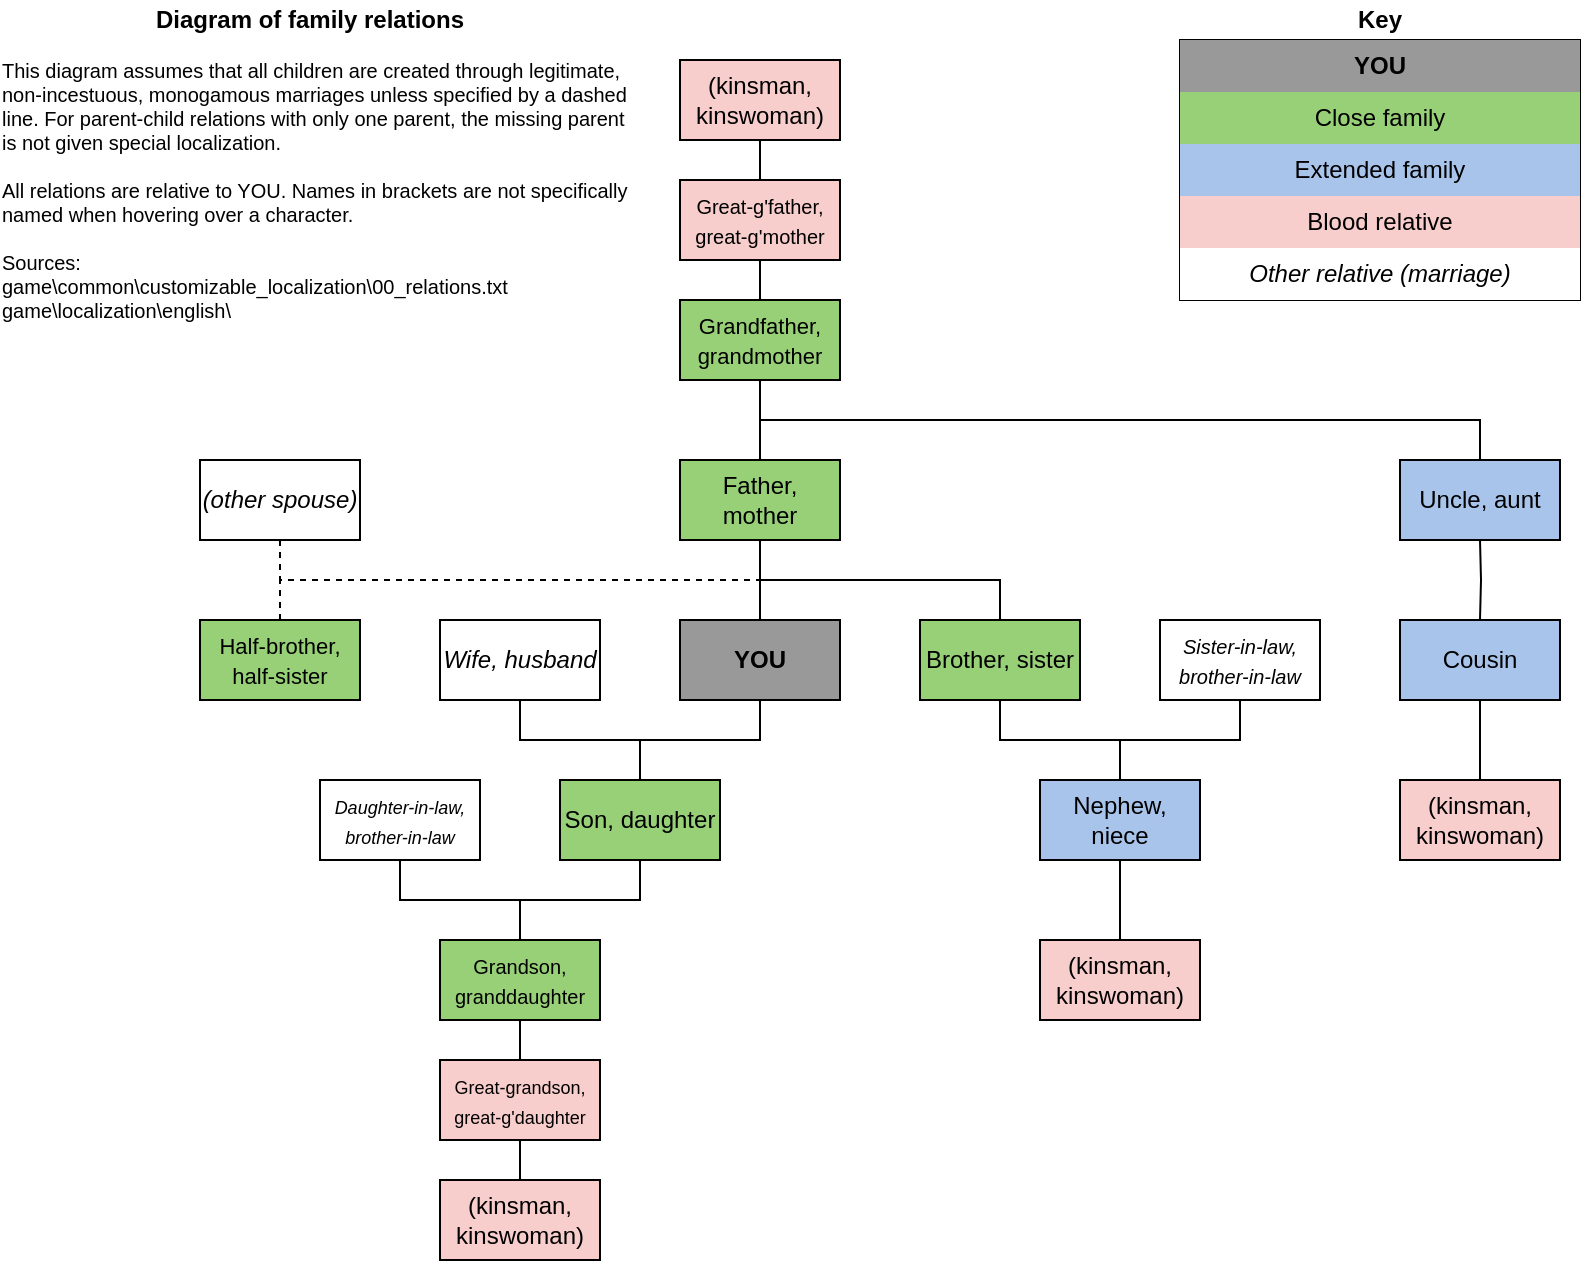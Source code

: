 <mxfile version="13.8.0" type="device"><diagram id="7V_d6fHq0QXNVy2wRsnM" name="Page-1"><mxGraphModel dx="1422" dy="761" grid="1" gridSize="10" guides="1" tooltips="1" connect="1" arrows="1" fold="1" page="1" pageScale="1" pageWidth="827" pageHeight="1169" math="0" shadow="0"><root><mxCell id="0"/><mxCell id="1" parent="0"/><mxCell id="JIgSiyLRq1NCs8Vtjxz2-1" value="YOU" style="rounded=0;whiteSpace=wrap;html=1;fontStyle=1;fillColor=#999999;" parent="1" vertex="1"><mxGeometry x="360" y="320" width="80" height="40" as="geometry"/></mxCell><mxCell id="PnNdd4PuKevBTMux_njv-1" value="Father, mother" style="rounded=0;whiteSpace=wrap;html=1;fillColor=#97D077;" vertex="1" parent="1"><mxGeometry x="360" y="240" width="80" height="40" as="geometry"/></mxCell><mxCell id="PnNdd4PuKevBTMux_njv-3" value="Son, daughter" style="rounded=0;whiteSpace=wrap;html=1;fillColor=#97D077;" vertex="1" parent="1"><mxGeometry x="300" y="400" width="80" height="40" as="geometry"/></mxCell><mxCell id="PnNdd4PuKevBTMux_njv-5" value="&lt;font style=&quot;font-size: 10px&quot;&gt;Grandson, granddaughter&lt;/font&gt;" style="rounded=0;whiteSpace=wrap;html=1;fillColor=#97D077;" vertex="1" parent="1"><mxGeometry x="240" y="480" width="80" height="40" as="geometry"/></mxCell><mxCell id="PnNdd4PuKevBTMux_njv-9" value="Wife, husband" style="rounded=0;whiteSpace=wrap;html=1;fontStyle=2" vertex="1" parent="1"><mxGeometry x="240" y="320" width="80" height="40" as="geometry"/></mxCell><mxCell id="PnNdd4PuKevBTMux_njv-19" value="" style="endArrow=none;html=1;strokeColor=#000000;entryX=0.5;entryY=1;entryDx=0;entryDy=0;exitX=0.5;exitY=0;exitDx=0;exitDy=0;edgeStyle=orthogonalEdgeStyle;rounded=0;" edge="1" parent="1" source="PnNdd4PuKevBTMux_njv-3" target="JIgSiyLRq1NCs8Vtjxz2-1"><mxGeometry width="50" height="50" relative="1" as="geometry"><mxPoint x="420" y="390" as="sourcePoint"/><mxPoint x="310" y="420" as="targetPoint"/></mxGeometry></mxCell><mxCell id="PnNdd4PuKevBTMux_njv-20" value="" style="endArrow=none;html=1;strokeColor=#000000;entryX=0.5;entryY=1;entryDx=0;entryDy=0;exitX=0.5;exitY=0;exitDx=0;exitDy=0;edgeStyle=orthogonalEdgeStyle;rounded=0;" edge="1" parent="1" source="PnNdd4PuKevBTMux_njv-3" target="PnNdd4PuKevBTMux_njv-9"><mxGeometry width="50" height="50" relative="1" as="geometry"><mxPoint x="350" y="410" as="sourcePoint"/><mxPoint x="410" y="370" as="targetPoint"/></mxGeometry></mxCell><mxCell id="PnNdd4PuKevBTMux_njv-23" value="&lt;font style=&quot;font-size: 9px&quot;&gt;Daughter-in-law, brother-in-law&lt;/font&gt;" style="rounded=0;whiteSpace=wrap;html=1;fontStyle=2" vertex="1" parent="1"><mxGeometry x="180" y="400" width="80" height="40" as="geometry"/></mxCell><mxCell id="PnNdd4PuKevBTMux_njv-24" value="" style="endArrow=none;html=1;strokeColor=#000000;entryX=0.5;entryY=1;entryDx=0;entryDy=0;exitX=0.5;exitY=0;exitDx=0;exitDy=0;edgeStyle=orthogonalEdgeStyle;rounded=0;" edge="1" parent="1" source="PnNdd4PuKevBTMux_njv-5" target="PnNdd4PuKevBTMux_njv-23"><mxGeometry width="50" height="50" relative="1" as="geometry"><mxPoint x="350.0" y="410" as="sourcePoint"/><mxPoint x="310.0" y="370" as="targetPoint"/></mxGeometry></mxCell><mxCell id="PnNdd4PuKevBTMux_njv-25" value="" style="endArrow=none;html=1;strokeColor=#000000;entryX=0.5;entryY=1;entryDx=0;entryDy=0;edgeStyle=orthogonalEdgeStyle;rounded=0;exitX=0.5;exitY=0;exitDx=0;exitDy=0;" edge="1" parent="1" source="PnNdd4PuKevBTMux_njv-5" target="PnNdd4PuKevBTMux_njv-3"><mxGeometry width="50" height="50" relative="1" as="geometry"><mxPoint x="290" y="460" as="sourcePoint"/><mxPoint x="230" y="450" as="targetPoint"/></mxGeometry></mxCell><mxCell id="PnNdd4PuKevBTMux_njv-26" value="" style="endArrow=none;html=1;strokeColor=#000000;edgeStyle=orthogonalEdgeStyle;rounded=0;entryX=0.5;entryY=1;entryDx=0;entryDy=0;exitX=0.5;exitY=0;exitDx=0;exitDy=0;" edge="1" parent="1" source="JIgSiyLRq1NCs8Vtjxz2-1" target="PnNdd4PuKevBTMux_njv-1"><mxGeometry width="50" height="50" relative="1" as="geometry"><mxPoint x="410" y="310" as="sourcePoint"/><mxPoint x="410" y="290" as="targetPoint"/></mxGeometry></mxCell><mxCell id="PnNdd4PuKevBTMux_njv-28" value="(other spouse)" style="rounded=0;whiteSpace=wrap;html=1;fontStyle=2" vertex="1" parent="1"><mxGeometry x="120" y="240" width="80" height="40" as="geometry"/></mxCell><mxCell id="PnNdd4PuKevBTMux_njv-29" value="" style="endArrow=none;html=1;strokeColor=#000000;entryX=0.5;entryY=1;entryDx=0;entryDy=0;exitX=0.5;exitY=1;exitDx=0;exitDy=0;edgeStyle=orthogonalEdgeStyle;rounded=0;dashed=1;" edge="1" parent="1" source="PnNdd4PuKevBTMux_njv-28" target="PnNdd4PuKevBTMux_njv-1"><mxGeometry width="50" height="50" relative="1" as="geometry"><mxPoint x="410" y="330" as="sourcePoint"/><mxPoint x="370" y="290" as="targetPoint"/><Array as="points"><mxPoint x="160" y="300"/><mxPoint x="400" y="300"/></Array></mxGeometry></mxCell><mxCell id="PnNdd4PuKevBTMux_njv-30" value="&lt;font style=&quot;font-size: 11px&quot;&gt;Half-brother, half-sister&lt;/font&gt;" style="rounded=0;whiteSpace=wrap;html=1;fillColor=#97D077;" vertex="1" parent="1"><mxGeometry x="120" y="320" width="80" height="40" as="geometry"/></mxCell><mxCell id="PnNdd4PuKevBTMux_njv-31" value="" style="endArrow=none;html=1;strokeColor=#000000;edgeStyle=orthogonalEdgeStyle;rounded=0;exitX=0.5;exitY=0;exitDx=0;exitDy=0;dashed=1;" edge="1" parent="1" source="PnNdd4PuKevBTMux_njv-30"><mxGeometry width="50" height="50" relative="1" as="geometry"><mxPoint x="140" y="310" as="sourcePoint"/><mxPoint x="160" y="300" as="targetPoint"/></mxGeometry></mxCell><mxCell id="PnNdd4PuKevBTMux_njv-33" value="&lt;font style=&quot;font-size: 9px&quot;&gt;Great-grandson, great-g'daughter&lt;br&gt;&lt;/font&gt;" style="rounded=0;whiteSpace=wrap;html=1;fillColor=#F8CECC;" vertex="1" parent="1"><mxGeometry x="240" y="540" width="80" height="40" as="geometry"/></mxCell><mxCell id="PnNdd4PuKevBTMux_njv-34" value="" style="endArrow=none;html=1;strokeColor=#000000;entryX=0.5;entryY=1;entryDx=0;entryDy=0;exitX=0.5;exitY=0;exitDx=0;exitDy=0;edgeStyle=orthogonalEdgeStyle;rounded=0;" edge="1" parent="1" source="PnNdd4PuKevBTMux_njv-33" target="PnNdd4PuKevBTMux_njv-5"><mxGeometry width="50" height="50" relative="1" as="geometry"><mxPoint x="290" y="490" as="sourcePoint"/><mxPoint x="230" y="450" as="targetPoint"/></mxGeometry></mxCell><mxCell id="PnNdd4PuKevBTMux_njv-95" value="" style="shape=table;html=1;whiteSpace=wrap;startSize=0;container=1;collapsible=0;childLayout=tableLayout;" vertex="1" parent="1"><mxGeometry x="610" y="30" width="200" height="130" as="geometry"/></mxCell><mxCell id="PnNdd4PuKevBTMux_njv-96" value="" style="shape=partialRectangle;html=1;whiteSpace=wrap;collapsible=0;dropTarget=0;pointerEvents=0;fillColor=none;top=0;left=0;bottom=0;right=0;points=[[0,0.5],[1,0.5]];portConstraint=eastwest;" vertex="1" parent="PnNdd4PuKevBTMux_njv-95"><mxGeometry width="200" height="26" as="geometry"/></mxCell><mxCell id="PnNdd4PuKevBTMux_njv-97" value="&lt;b&gt;YOU&lt;/b&gt;" style="shape=partialRectangle;html=1;whiteSpace=wrap;connectable=0;overflow=hidden;top=0;left=0;bottom=0;right=0;fillColor=#999999;" vertex="1" parent="PnNdd4PuKevBTMux_njv-96"><mxGeometry width="200" height="26" as="geometry"/></mxCell><mxCell id="PnNdd4PuKevBTMux_njv-98" value="" style="shape=partialRectangle;html=1;whiteSpace=wrap;collapsible=0;dropTarget=0;pointerEvents=0;fillColor=none;top=0;left=0;bottom=0;right=0;points=[[0,0.5],[1,0.5]];portConstraint=eastwest;" vertex="1" parent="PnNdd4PuKevBTMux_njv-95"><mxGeometry y="26" width="200" height="26" as="geometry"/></mxCell><mxCell id="PnNdd4PuKevBTMux_njv-99" value="Close family" style="shape=partialRectangle;html=1;whiteSpace=wrap;connectable=0;overflow=hidden;top=0;left=0;bottom=0;right=0;fillColor=#97D077;" vertex="1" parent="PnNdd4PuKevBTMux_njv-98"><mxGeometry width="200" height="26" as="geometry"/></mxCell><mxCell id="PnNdd4PuKevBTMux_njv-100" value="" style="shape=partialRectangle;html=1;whiteSpace=wrap;collapsible=0;dropTarget=0;pointerEvents=0;fillColor=none;top=0;left=0;bottom=0;right=0;points=[[0,0.5],[1,0.5]];portConstraint=eastwest;" vertex="1" parent="PnNdd4PuKevBTMux_njv-95"><mxGeometry y="52" width="200" height="26" as="geometry"/></mxCell><mxCell id="PnNdd4PuKevBTMux_njv-101" value="Extended family" style="shape=partialRectangle;html=1;whiteSpace=wrap;connectable=0;overflow=hidden;top=0;left=0;bottom=0;right=0;fillColor=#A9C4EB;" vertex="1" parent="PnNdd4PuKevBTMux_njv-100"><mxGeometry width="200" height="26" as="geometry"/></mxCell><mxCell id="PnNdd4PuKevBTMux_njv-102" value="" style="shape=partialRectangle;html=1;whiteSpace=wrap;collapsible=0;dropTarget=0;pointerEvents=0;fillColor=none;top=0;left=0;bottom=0;right=0;points=[[0,0.5],[1,0.5]];portConstraint=eastwest;" vertex="1" parent="PnNdd4PuKevBTMux_njv-95"><mxGeometry y="78" width="200" height="26" as="geometry"/></mxCell><mxCell id="PnNdd4PuKevBTMux_njv-103" value="Blood relative" style="shape=partialRectangle;html=1;whiteSpace=wrap;connectable=0;overflow=hidden;top=0;left=0;bottom=0;right=0;fillColor=#F8CECC;" vertex="1" parent="PnNdd4PuKevBTMux_njv-102"><mxGeometry width="200" height="26" as="geometry"/></mxCell><mxCell id="PnNdd4PuKevBTMux_njv-104" value="" style="shape=partialRectangle;html=1;whiteSpace=wrap;collapsible=0;dropTarget=0;pointerEvents=0;fillColor=none;top=0;left=0;bottom=0;right=0;points=[[0,0.5],[1,0.5]];portConstraint=eastwest;fontStyle=2" vertex="1" parent="PnNdd4PuKevBTMux_njv-95"><mxGeometry y="104" width="200" height="26" as="geometry"/></mxCell><mxCell id="PnNdd4PuKevBTMux_njv-105" value="&lt;i&gt;Other relative (marriage)&lt;/i&gt;" style="shape=partialRectangle;html=1;whiteSpace=wrap;connectable=0;overflow=hidden;top=0;left=0;bottom=0;right=0;" vertex="1" parent="PnNdd4PuKevBTMux_njv-104"><mxGeometry width="200" height="26" as="geometry"/></mxCell><mxCell id="PnNdd4PuKevBTMux_njv-37" value="&lt;font style=&quot;font-size: 12px&quot;&gt;(kinsman&lt;font style=&quot;font-size: 12px&quot;&gt;, kinswoman)&lt;br&gt;&lt;/font&gt;&lt;/font&gt;" style="rounded=0;whiteSpace=wrap;html=1;fillColor=#F8CECC;" vertex="1" parent="1"><mxGeometry x="240" y="600" width="80" height="40" as="geometry"/></mxCell><mxCell id="PnNdd4PuKevBTMux_njv-38" value="" style="endArrow=none;html=1;strokeColor=#000000;edgeStyle=orthogonalEdgeStyle;rounded=0;exitX=0.5;exitY=0;exitDx=0;exitDy=0;entryX=0.5;entryY=1;entryDx=0;entryDy=0;" edge="1" parent="1" source="PnNdd4PuKevBTMux_njv-37" target="PnNdd4PuKevBTMux_njv-33"><mxGeometry width="50" height="50" relative="1" as="geometry"><mxPoint x="140" y="630" as="sourcePoint"/><mxPoint x="240" y="630" as="targetPoint"/></mxGeometry></mxCell><mxCell id="PnNdd4PuKevBTMux_njv-41" value="Brother, sister" style="rounded=0;whiteSpace=wrap;html=1;fillColor=#97D077;" vertex="1" parent="1"><mxGeometry x="480" y="320" width="80" height="40" as="geometry"/></mxCell><mxCell id="PnNdd4PuKevBTMux_njv-43" value="&lt;font style=&quot;font-size: 10px&quot;&gt;Sister-in-law, brother-in-law&lt;br&gt;&lt;/font&gt;" style="rounded=0;whiteSpace=wrap;html=1;fontStyle=2" vertex="1" parent="1"><mxGeometry x="600" y="320" width="80" height="40" as="geometry"/></mxCell><mxCell id="PnNdd4PuKevBTMux_njv-44" value="" style="endArrow=none;html=1;strokeColor=#000000;exitX=0.5;exitY=0;exitDx=0;exitDy=0;edgeStyle=orthogonalEdgeStyle;rounded=0;entryX=0.5;entryY=1;entryDx=0;entryDy=0;" edge="1" parent="1" source="PnNdd4PuKevBTMux_njv-45" target="PnNdd4PuKevBTMux_njv-41"><mxGeometry width="50" height="50" relative="1" as="geometry"><mxPoint x="410" y="330" as="sourcePoint"/><mxPoint x="480" y="410" as="targetPoint"/></mxGeometry></mxCell><mxCell id="PnNdd4PuKevBTMux_njv-45" value="Nephew, niece" style="rounded=0;whiteSpace=wrap;html=1;fillColor=#A9C4EB;" vertex="1" parent="1"><mxGeometry x="540" y="400" width="80" height="40" as="geometry"/></mxCell><mxCell id="PnNdd4PuKevBTMux_njv-46" value="" style="endArrow=none;html=1;strokeColor=#000000;exitX=0.5;exitY=0;exitDx=0;exitDy=0;edgeStyle=orthogonalEdgeStyle;rounded=0;entryX=0.5;entryY=1;entryDx=0;entryDy=0;" edge="1" parent="1" source="PnNdd4PuKevBTMux_njv-45" target="PnNdd4PuKevBTMux_njv-43"><mxGeometry width="50" height="50" relative="1" as="geometry"><mxPoint x="590" y="410" as="sourcePoint"/><mxPoint x="530" y="370" as="targetPoint"/></mxGeometry></mxCell><mxCell id="PnNdd4PuKevBTMux_njv-47" value="(kinsman, kinswoman)" style="rounded=0;whiteSpace=wrap;html=1;fillColor=#F8CECC;" vertex="1" parent="1"><mxGeometry x="540" y="480" width="80" height="40" as="geometry"/></mxCell><mxCell id="PnNdd4PuKevBTMux_njv-48" value="" style="endArrow=none;html=1;strokeColor=#000000;exitX=0.5;exitY=0;exitDx=0;exitDy=0;edgeStyle=orthogonalEdgeStyle;rounded=0;entryX=0.5;entryY=1;entryDx=0;entryDy=0;" edge="1" parent="1" source="PnNdd4PuKevBTMux_njv-47" target="PnNdd4PuKevBTMux_njv-45"><mxGeometry width="50" height="50" relative="1" as="geometry"><mxPoint x="590" y="410" as="sourcePoint"/><mxPoint x="530" y="370" as="targetPoint"/></mxGeometry></mxCell><mxCell id="PnNdd4PuKevBTMux_njv-49" value="&lt;font style=&quot;font-size: 11px&quot;&gt;Grandfather, grandmother&lt;/font&gt;" style="rounded=0;whiteSpace=wrap;html=1;fillColor=#97D077;" vertex="1" parent="1"><mxGeometry x="360" y="160" width="80" height="40" as="geometry"/></mxCell><mxCell id="PnNdd4PuKevBTMux_njv-50" value="" style="endArrow=none;html=1;strokeColor=#000000;entryX=0.5;entryY=1;entryDx=0;entryDy=0;exitX=0.5;exitY=0;exitDx=0;exitDy=0;edgeStyle=orthogonalEdgeStyle;rounded=0;" edge="1" parent="1" source="PnNdd4PuKevBTMux_njv-1" target="PnNdd4PuKevBTMux_njv-49"><mxGeometry width="50" height="50" relative="1" as="geometry"><mxPoint x="410" y="330" as="sourcePoint"/><mxPoint x="370" y="290" as="targetPoint"/></mxGeometry></mxCell><mxCell id="PnNdd4PuKevBTMux_njv-51" value="Uncle, aunt" style="rounded=0;whiteSpace=wrap;html=1;fillColor=#A9C4EB;" vertex="1" parent="1"><mxGeometry x="720" y="240" width="80" height="40" as="geometry"/></mxCell><mxCell id="PnNdd4PuKevBTMux_njv-52" value="" style="endArrow=none;html=1;strokeColor=#000000;entryX=0.5;entryY=1;entryDx=0;entryDy=0;exitX=0.5;exitY=0;exitDx=0;exitDy=0;edgeStyle=orthogonalEdgeStyle;rounded=0;" edge="1" parent="1" source="PnNdd4PuKevBTMux_njv-41" target="PnNdd4PuKevBTMux_njv-1"><mxGeometry width="50" height="50" relative="1" as="geometry"><mxPoint x="410" y="330" as="sourcePoint"/><mxPoint x="410" y="290" as="targetPoint"/></mxGeometry></mxCell><mxCell id="PnNdd4PuKevBTMux_njv-53" value="" style="endArrow=none;html=1;strokeColor=#000000;entryX=0.5;entryY=1;entryDx=0;entryDy=0;exitX=0.5;exitY=0;exitDx=0;exitDy=0;edgeStyle=orthogonalEdgeStyle;rounded=0;" edge="1" parent="1" source="PnNdd4PuKevBTMux_njv-51" target="PnNdd4PuKevBTMux_njv-49"><mxGeometry width="50" height="50" relative="1" as="geometry"><mxPoint x="410" y="250" as="sourcePoint"/><mxPoint x="410" y="210" as="targetPoint"/></mxGeometry></mxCell><mxCell id="PnNdd4PuKevBTMux_njv-54" value="Cousin" style="rounded=0;whiteSpace=wrap;html=1;fillColor=#A9C4EB;" vertex="1" parent="1"><mxGeometry x="720" y="320" width="80" height="40" as="geometry"/></mxCell><mxCell id="PnNdd4PuKevBTMux_njv-55" value="(kinsman, kinswoman)" style="rounded=0;whiteSpace=wrap;html=1;fillColor=#F8CECC;" vertex="1" parent="1"><mxGeometry x="720" y="400" width="80" height="40" as="geometry"/></mxCell><mxCell id="PnNdd4PuKevBTMux_njv-56" value="" style="endArrow=none;html=1;strokeColor=#000000;entryX=0.5;entryY=1;entryDx=0;entryDy=0;exitX=0.5;exitY=0;exitDx=0;exitDy=0;edgeStyle=orthogonalEdgeStyle;rounded=0;" edge="1" parent="1" source="PnNdd4PuKevBTMux_njv-55" target="PnNdd4PuKevBTMux_njv-54"><mxGeometry width="50" height="50" relative="1" as="geometry"><mxPoint x="1120" y="320" as="sourcePoint"/><mxPoint x="760" y="280" as="targetPoint"/></mxGeometry></mxCell><mxCell id="PnNdd4PuKevBTMux_njv-57" value="" style="endArrow=none;html=1;strokeColor=#000000;entryX=0.5;entryY=1;entryDx=0;entryDy=0;edgeStyle=orthogonalEdgeStyle;rounded=0;" edge="1" parent="1" target="PnNdd4PuKevBTMux_njv-51"><mxGeometry width="50" height="50" relative="1" as="geometry"><mxPoint x="760" y="320" as="sourcePoint"/><mxPoint x="770" y="370" as="targetPoint"/></mxGeometry></mxCell><mxCell id="PnNdd4PuKevBTMux_njv-58" value="&lt;font style=&quot;font-size: 10px&quot;&gt;Great-g'&lt;font style=&quot;font-size: 10px&quot;&gt;father, great-g'mother&lt;br&gt;&lt;/font&gt;&lt;/font&gt;" style="rounded=0;whiteSpace=wrap;html=1;fillColor=#F8CECC;" vertex="1" parent="1"><mxGeometry x="360" y="100" width="80" height="40" as="geometry"/></mxCell><mxCell id="PnNdd4PuKevBTMux_njv-59" value="" style="endArrow=none;html=1;strokeColor=#000000;entryX=0.5;entryY=1;entryDx=0;entryDy=0;exitX=0.5;exitY=0;exitDx=0;exitDy=0;edgeStyle=orthogonalEdgeStyle;rounded=0;" edge="1" parent="1" source="PnNdd4PuKevBTMux_njv-49" target="PnNdd4PuKevBTMux_njv-58"><mxGeometry width="50" height="50" relative="1" as="geometry"><mxPoint x="770" y="250" as="sourcePoint"/><mxPoint x="410" y="210" as="targetPoint"/></mxGeometry></mxCell><mxCell id="PnNdd4PuKevBTMux_njv-60" value="(kinsman, kinswoman)" style="rounded=0;whiteSpace=wrap;html=1;fillColor=#F8CECC;" vertex="1" parent="1"><mxGeometry x="360" y="40" width="80" height="40" as="geometry"/></mxCell><mxCell id="PnNdd4PuKevBTMux_njv-61" value="" style="endArrow=none;html=1;strokeColor=#000000;entryX=0.5;entryY=1;entryDx=0;entryDy=0;edgeStyle=orthogonalEdgeStyle;rounded=0;exitX=0.5;exitY=0;exitDx=0;exitDy=0;" edge="1" parent="1" source="PnNdd4PuKevBTMux_njv-58" target="PnNdd4PuKevBTMux_njv-60"><mxGeometry width="50" height="50" relative="1" as="geometry"><mxPoint x="460" y="90" as="sourcePoint"/><mxPoint x="410" y="150" as="targetPoint"/></mxGeometry></mxCell><mxCell id="PnNdd4PuKevBTMux_njv-63" value="&lt;b&gt;Diagram of family relations&lt;/b&gt;" style="text;html=1;strokeColor=none;fillColor=none;align=center;verticalAlign=middle;whiteSpace=wrap;rounded=0;" vertex="1" parent="1"><mxGeometry x="20" y="10" width="310" height="20" as="geometry"/></mxCell><mxCell id="PnNdd4PuKevBTMux_njv-64" value="&lt;div style=&quot;font-size: 10px&quot; align=&quot;left&quot;&gt;&lt;font style=&quot;font-size: 10px&quot;&gt;This diagram assumes that all children are created through legitimate, non-incestuous, monogamous marriages unless specified by a dashed line. For parent-child relations with only one parent, the missing parent is not given special localization.&lt;br&gt;&lt;/font&gt;&lt;/div&gt;&lt;div style=&quot;font-size: 10px&quot; align=&quot;left&quot;&gt;&lt;font style=&quot;font-size: 10px&quot;&gt;&lt;br&gt;&lt;/font&gt;&lt;/div&gt;&lt;div style=&quot;font-size: 10px&quot; align=&quot;left&quot;&gt;&lt;font style=&quot;font-size: 10px&quot;&gt; All relations are relative to YOU. Names in brackets are not specifically named when hovering over a character.&lt;br&gt;&lt;/font&gt;&lt;/div&gt;&lt;div style=&quot;font-size: 10px&quot; align=&quot;left&quot;&gt;&lt;font style=&quot;font-size: 10px&quot;&gt;&lt;br&gt;&lt;/font&gt;&lt;/div&gt;&lt;div style=&quot;font-size: 10px&quot; align=&quot;left&quot;&gt;&lt;font style=&quot;font-size: 10px&quot;&gt;Sources:&lt;/font&gt;&lt;/div&gt;&lt;div style=&quot;font-size: 10px&quot; align=&quot;left&quot;&gt;&lt;font style=&quot;font-size: 10px&quot;&gt;game\common\customizable_localization\00_relations.txt&lt;/font&gt;&lt;/div&gt;&lt;div style=&quot;font-size: 10px&quot; align=&quot;left&quot;&gt;&lt;font style=&quot;font-size: 10px&quot;&gt;game\localization\english\&lt;/font&gt;&lt;/div&gt;" style="text;html=1;strokeColor=none;fillColor=none;align=center;verticalAlign=middle;whiteSpace=wrap;rounded=0;" vertex="1" parent="1"><mxGeometry x="20" y="30" width="320" height="150" as="geometry"/></mxCell><mxCell id="PnNdd4PuKevBTMux_njv-65" value="Key" style="text;html=1;strokeColor=none;fillColor=none;align=center;verticalAlign=middle;whiteSpace=wrap;rounded=0;fontStyle=1" vertex="1" parent="1"><mxGeometry x="610" y="10" width="200" height="20" as="geometry"/></mxCell></root></mxGraphModel></diagram></mxfile>
